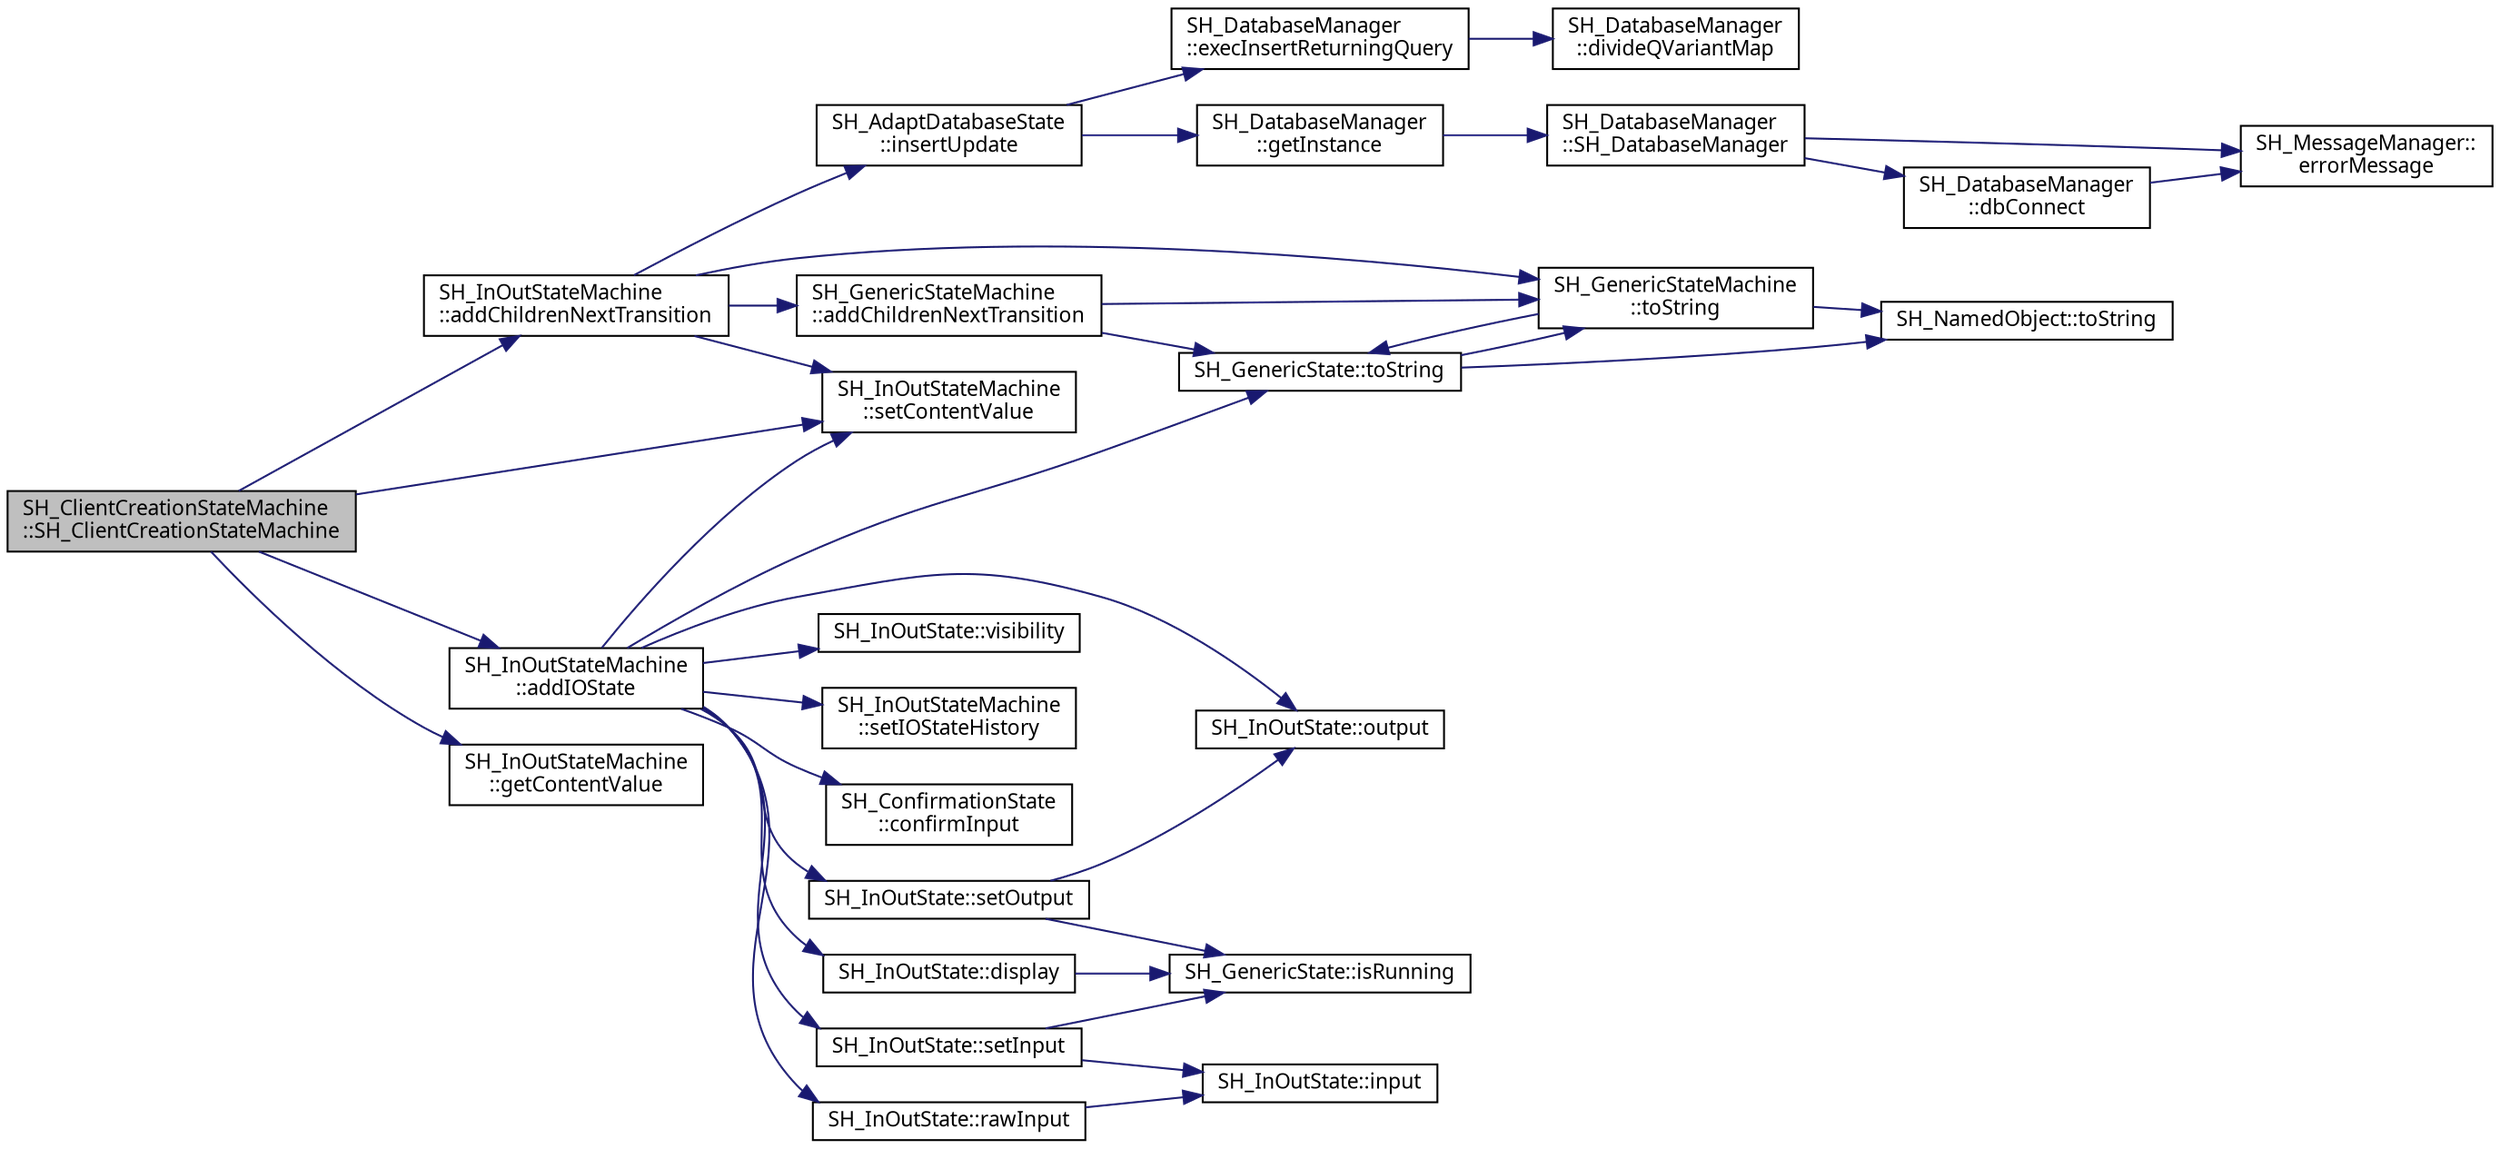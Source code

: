 digraph "SH_ClientCreationStateMachine::SH_ClientCreationStateMachine"
{
 // INTERACTIVE_SVG=YES
  bgcolor="transparent";
  edge [fontname="Verdana",fontsize="11",labelfontname="Verdana",labelfontsize="11"];
  node [fontname="Verdana",fontsize="11",shape=record];
  rankdir="LR";
  Node1 [label="SH_ClientCreationStateMachine\l::SH_ClientCreationStateMachine",height=0.2,width=0.4,color="black", fillcolor="grey75", style="filled" fontcolor="black"];
  Node1 -> Node2 [color="midnightblue",fontsize="11",style="solid",fontname="Verdana"];
  Node2 [label="SH_InOutStateMachine\l::addChildrenNextTransition",height=0.2,width=0.4,color="black",URL="$classSH__InOutStateMachine.html#aa78420f8778d7777809aad77eb8473b4"];
  Node2 -> Node3 [color="midnightblue",fontsize="11",style="solid",fontname="Verdana"];
  Node3 [label="SH_GenericStateMachine\l::addChildrenNextTransition",height=0.2,width=0.4,color="black",URL="$classSH__GenericStateMachine.html#a16d844020bc26480bd81d6b794c8364c"];
  Node3 -> Node4 [color="midnightblue",fontsize="11",style="solid",fontname="Verdana"];
  Node4 [label="SH_GenericState::toString",height=0.2,width=0.4,color="black",URL="$classSH__GenericState.html#a7779babbb40f3f8faa71112204d9804f"];
  Node4 -> Node5 [color="midnightblue",fontsize="11",style="solid",fontname="Verdana"];
  Node5 [label="SH_GenericStateMachine\l::toString",height=0.2,width=0.4,color="black",URL="$classSH__GenericStateMachine.html#a85c0c1c9d258ae991f84667412fa47cd"];
  Node5 -> Node6 [color="midnightblue",fontsize="11",style="solid",fontname="Verdana"];
  Node6 [label="SH_NamedObject::toString",height=0.2,width=0.4,color="black",URL="$classSH__NamedObject.html#a9f4b19df6a96a17daaf1060b3019ef47"];
  Node5 -> Node4 [color="midnightblue",fontsize="11",style="solid",fontname="Verdana"];
  Node4 -> Node6 [color="midnightblue",fontsize="11",style="solid",fontname="Verdana"];
  Node3 -> Node5 [color="midnightblue",fontsize="11",style="solid",fontname="Verdana"];
  Node2 -> Node7 [color="midnightblue",fontsize="11",style="solid",fontname="Verdana"];
  Node7 [label="SH_AdaptDatabaseState\l::insertUpdate",height=0.2,width=0.4,color="black",URL="$classSH__AdaptDatabaseState.html#a037db544ea05f42d21fcbdda758839fe",tooltip="Enregistre dans la base de données les valeurs données. "];
  Node7 -> Node8 [color="midnightblue",fontsize="11",style="solid",fontname="Verdana"];
  Node8 [label="SH_DatabaseManager\l::execInsertReturningQuery",height=0.2,width=0.4,color="black",URL="$classSH__DatabaseManager.html#a55268fae16792142072af49238f7bb94"];
  Node8 -> Node9 [color="midnightblue",fontsize="11",style="solid",fontname="Verdana"];
  Node9 [label="SH_DatabaseManager\l::divideQVariantMap",height=0.2,width=0.4,color="black",URL="$classSH__DatabaseManager.html#a4562e0c0027c0adbba645edc433f7fd1"];
  Node7 -> Node10 [color="midnightblue",fontsize="11",style="solid",fontname="Verdana"];
  Node10 [label="SH_DatabaseManager\l::getInstance",height=0.2,width=0.4,color="black",URL="$classSH__DatabaseManager.html#a31198eb4de0f8b18e3fa0eed09f24d19"];
  Node10 -> Node11 [color="midnightblue",fontsize="11",style="solid",fontname="Verdana"];
  Node11 [label="SH_DatabaseManager\l::SH_DatabaseManager",height=0.2,width=0.4,color="black",URL="$classSH__DatabaseManager.html#a7b5d0e372c153eb59cdab98588994904"];
  Node11 -> Node12 [color="midnightblue",fontsize="11",style="solid",fontname="Verdana"];
  Node12 [label="SH_MessageManager::\lerrorMessage",height=0.2,width=0.4,color="black",URL="$classSH__MessageManager.html#a0cb4f06cf67539457482ba1c8544eb06"];
  Node11 -> Node13 [color="midnightblue",fontsize="11",style="solid",fontname="Verdana"];
  Node13 [label="SH_DatabaseManager\l::dbConnect",height=0.2,width=0.4,color="black",URL="$classSH__DatabaseManager.html#ab634ce39ef483e7ad2fe08d4b8ba74f7"];
  Node13 -> Node12 [color="midnightblue",fontsize="11",style="solid",fontname="Verdana"];
  Node2 -> Node14 [color="midnightblue",fontsize="11",style="solid",fontname="Verdana"];
  Node14 [label="SH_InOutStateMachine\l::setContentValue",height=0.2,width=0.4,color="black",URL="$classSH__InOutStateMachine.html#a9ab1534306b2bdb62743d4bcefe40c17"];
  Node2 -> Node5 [color="midnightblue",fontsize="11",style="solid",fontname="Verdana"];
  Node1 -> Node15 [color="midnightblue",fontsize="11",style="solid",fontname="Verdana"];
  Node15 [label="SH_InOutStateMachine\l::addIOState",height=0.2,width=0.4,color="black",URL="$classSH__InOutStateMachine.html#a2528cffddbe6f98c32ebef41423c0118"];
  Node15 -> Node16 [color="midnightblue",fontsize="11",style="solid",fontname="Verdana"];
  Node16 [label="SH_ConfirmationState\l::confirmInput",height=0.2,width=0.4,color="black",URL="$classSH__ConfirmationState.html#a039267260de5d102ac7511e6a5fae87f"];
  Node15 -> Node17 [color="midnightblue",fontsize="11",style="solid",fontname="Verdana"];
  Node17 [label="SH_InOutState::display",height=0.2,width=0.4,color="black",URL="$classSH__InOutState.html#a616f88b20478b81b2927a9ddc2b4f521"];
  Node17 -> Node18 [color="midnightblue",fontsize="11",style="solid",fontname="Verdana"];
  Node18 [label="SH_GenericState::isRunning",height=0.2,width=0.4,color="black",URL="$classSH__GenericState.html#a5f731810dad0cacd28828ccbf1539e4e"];
  Node15 -> Node19 [color="midnightblue",fontsize="11",style="solid",fontname="Verdana"];
  Node19 [label="SH_InOutState::output",height=0.2,width=0.4,color="black",URL="$classSH__InOutState.html#a17ed7eaf5e3ed5af80a4f9fe65d5bfd9"];
  Node15 -> Node20 [color="midnightblue",fontsize="11",style="solid",fontname="Verdana"];
  Node20 [label="SH_InOutState::rawInput",height=0.2,width=0.4,color="black",URL="$classSH__InOutState.html#a4c674a54f41d2e6ef951b22393dcd89f"];
  Node20 -> Node21 [color="midnightblue",fontsize="11",style="solid",fontname="Verdana"];
  Node21 [label="SH_InOutState::input",height=0.2,width=0.4,color="black",URL="$classSH__InOutState.html#a8e1b78069343122df7713624a1a5a100"];
  Node15 -> Node14 [color="midnightblue",fontsize="11",style="solid",fontname="Verdana"];
  Node15 -> Node22 [color="midnightblue",fontsize="11",style="solid",fontname="Verdana"];
  Node22 [label="SH_InOutState::setInput",height=0.2,width=0.4,color="black",URL="$classSH__InOutState.html#aaec9c2b5ef7c406bff7469461352d47c"];
  Node22 -> Node18 [color="midnightblue",fontsize="11",style="solid",fontname="Verdana"];
  Node22 -> Node21 [color="midnightblue",fontsize="11",style="solid",fontname="Verdana"];
  Node15 -> Node23 [color="midnightblue",fontsize="11",style="solid",fontname="Verdana"];
  Node23 [label="SH_InOutStateMachine\l::setIOStateHistory",height=0.2,width=0.4,color="black",URL="$classSH__InOutStateMachine.html#acbcce2c4300af1634d928b30e5e9be1c"];
  Node15 -> Node24 [color="midnightblue",fontsize="11",style="solid",fontname="Verdana"];
  Node24 [label="SH_InOutState::setOutput",height=0.2,width=0.4,color="black",URL="$classSH__InOutState.html#af611c84134e262739cd834797b315c80"];
  Node24 -> Node18 [color="midnightblue",fontsize="11",style="solid",fontname="Verdana"];
  Node24 -> Node19 [color="midnightblue",fontsize="11",style="solid",fontname="Verdana"];
  Node15 -> Node4 [color="midnightblue",fontsize="11",style="solid",fontname="Verdana"];
  Node15 -> Node25 [color="midnightblue",fontsize="11",style="solid",fontname="Verdana"];
  Node25 [label="SH_InOutState::visibility",height=0.2,width=0.4,color="black",URL="$classSH__InOutState.html#a3a18752c4122c26a2ebf38310c9c1b75"];
  Node1 -> Node26 [color="midnightblue",fontsize="11",style="solid",fontname="Verdana"];
  Node26 [label="SH_InOutStateMachine\l::getContentValue",height=0.2,width=0.4,color="black",URL="$classSH__InOutStateMachine.html#aa1a3bd3c0ea8a59b9bc916dc718eb9ca"];
  Node1 -> Node14 [color="midnightblue",fontsize="11",style="solid",fontname="Verdana"];
}
